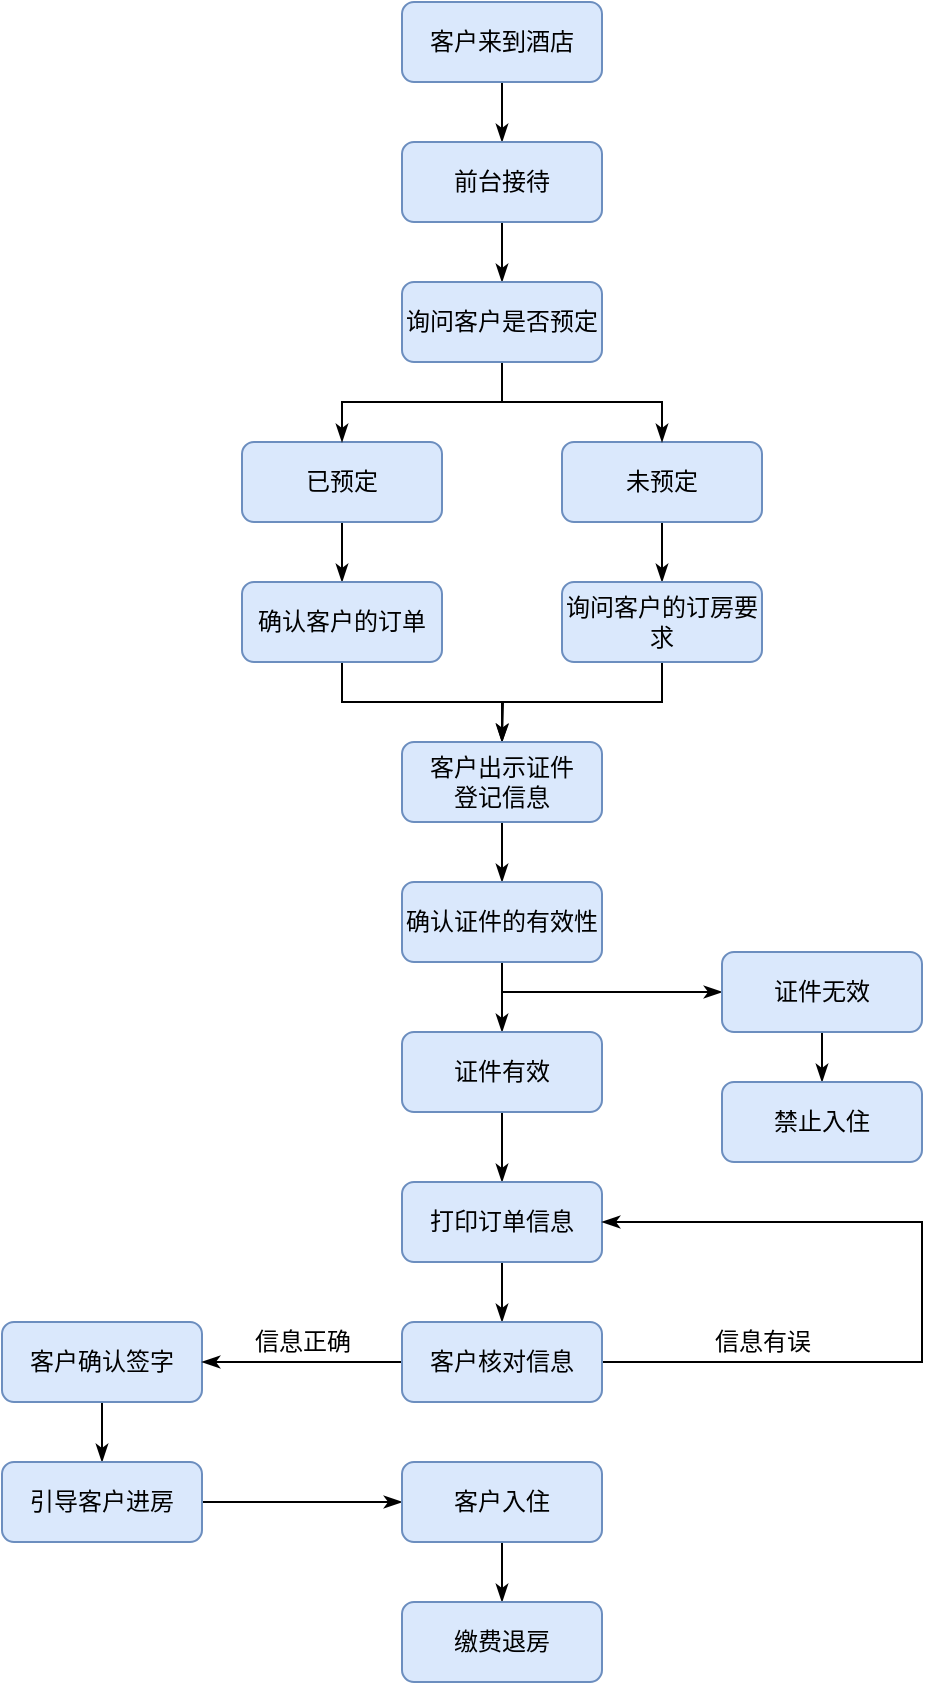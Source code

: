 <mxfile version="14.6.11" type="device"><diagram id="C5RBs43oDa-KdzZeNtuy" name="Page-1"><mxGraphModel dx="813" dy="403" grid="1" gridSize="10" guides="1" tooltips="1" connect="1" arrows="1" fold="1" page="1" pageScale="1" pageWidth="827" pageHeight="1169" math="0" shadow="0"><root><mxCell id="WIyWlLk6GJQsqaUBKTNV-0"/><mxCell id="WIyWlLk6GJQsqaUBKTNV-1" parent="WIyWlLk6GJQsqaUBKTNV-0"/><mxCell id="g7xj-JVEahEuSrhDlpdX-15" style="edgeStyle=orthogonalEdgeStyle;rounded=0;orthogonalLoop=1;jettySize=auto;html=1;exitX=0.5;exitY=1;exitDx=0;exitDy=0;startArrow=none;startFill=0;endArrow=classicThin;endFill=1;" edge="1" parent="WIyWlLk6GJQsqaUBKTNV-1" source="WIyWlLk6GJQsqaUBKTNV-3" target="g7xj-JVEahEuSrhDlpdX-13"><mxGeometry relative="1" as="geometry"/></mxCell><mxCell id="WIyWlLk6GJQsqaUBKTNV-3" value="&lt;font style=&quot;vertical-align: inherit&quot;&gt;&lt;font style=&quot;vertical-align: inherit&quot;&gt;&lt;font style=&quot;vertical-align: inherit&quot;&gt;&lt;font style=&quot;vertical-align: inherit&quot;&gt;未预定&lt;/font&gt;&lt;/font&gt;&lt;/font&gt;&lt;/font&gt;" style="rounded=1;whiteSpace=wrap;html=1;fontSize=12;glass=0;strokeWidth=1;shadow=0;fillColor=#dae8fc;strokeColor=#6c8ebf;" parent="WIyWlLk6GJQsqaUBKTNV-1" vertex="1"><mxGeometry x="430" y="250" width="100" height="40" as="geometry"/></mxCell><mxCell id="g7xj-JVEahEuSrhDlpdX-14" style="edgeStyle=orthogonalEdgeStyle;rounded=0;orthogonalLoop=1;jettySize=auto;html=1;exitX=0.5;exitY=1;exitDx=0;exitDy=0;entryX=0.5;entryY=0;entryDx=0;entryDy=0;startArrow=none;startFill=0;endArrow=classicThin;endFill=1;" edge="1" parent="WIyWlLk6GJQsqaUBKTNV-1" source="g7xj-JVEahEuSrhDlpdX-0" target="g7xj-JVEahEuSrhDlpdX-12"><mxGeometry relative="1" as="geometry"/></mxCell><mxCell id="g7xj-JVEahEuSrhDlpdX-0" value="&lt;font style=&quot;vertical-align: inherit&quot;&gt;&lt;font style=&quot;vertical-align: inherit&quot;&gt;&lt;font style=&quot;vertical-align: inherit&quot;&gt;&lt;font style=&quot;vertical-align: inherit&quot;&gt;&lt;font style=&quot;vertical-align: inherit&quot;&gt;&lt;font style=&quot;vertical-align: inherit&quot;&gt;已预定&lt;/font&gt;&lt;/font&gt;&lt;/font&gt;&lt;/font&gt;&lt;/font&gt;&lt;/font&gt;" style="rounded=1;whiteSpace=wrap;html=1;fontSize=12;glass=0;strokeWidth=1;shadow=0;fillColor=#dae8fc;strokeColor=#6c8ebf;" vertex="1" parent="WIyWlLk6GJQsqaUBKTNV-1"><mxGeometry x="270" y="250" width="100" height="40" as="geometry"/></mxCell><mxCell id="g7xj-JVEahEuSrhDlpdX-5" style="edgeStyle=orthogonalEdgeStyle;rounded=0;orthogonalLoop=1;jettySize=auto;html=1;exitX=0.5;exitY=1;exitDx=0;exitDy=0;entryX=0.5;entryY=0;entryDx=0;entryDy=0;startArrow=none;startFill=0;endArrow=classicThin;endFill=1;" edge="1" parent="WIyWlLk6GJQsqaUBKTNV-1" source="g7xj-JVEahEuSrhDlpdX-1" target="g7xj-JVEahEuSrhDlpdX-2"><mxGeometry relative="1" as="geometry"/></mxCell><mxCell id="g7xj-JVEahEuSrhDlpdX-1" value="&lt;font style=&quot;vertical-align: inherit&quot;&gt;&lt;font style=&quot;vertical-align: inherit&quot;&gt;客户来到酒店&lt;/font&gt;&lt;/font&gt;" style="rounded=1;whiteSpace=wrap;html=1;fontSize=12;glass=0;strokeWidth=1;shadow=0;fillColor=#dae8fc;strokeColor=#6c8ebf;" vertex="1" parent="WIyWlLk6GJQsqaUBKTNV-1"><mxGeometry x="350" y="30" width="100" height="40" as="geometry"/></mxCell><mxCell id="g7xj-JVEahEuSrhDlpdX-6" style="edgeStyle=orthogonalEdgeStyle;rounded=0;orthogonalLoop=1;jettySize=auto;html=1;exitX=0.5;exitY=1;exitDx=0;exitDy=0;entryX=0.5;entryY=0;entryDx=0;entryDy=0;startArrow=none;startFill=0;endArrow=classicThin;endFill=1;" edge="1" parent="WIyWlLk6GJQsqaUBKTNV-1" source="g7xj-JVEahEuSrhDlpdX-2" target="g7xj-JVEahEuSrhDlpdX-3"><mxGeometry relative="1" as="geometry"/></mxCell><mxCell id="g7xj-JVEahEuSrhDlpdX-2" value="&lt;font style=&quot;vertical-align: inherit&quot;&gt;&lt;font style=&quot;vertical-align: inherit&quot;&gt;&lt;font style=&quot;vertical-align: inherit&quot;&gt;&lt;font style=&quot;vertical-align: inherit&quot;&gt;前台接待&lt;/font&gt;&lt;/font&gt;&lt;/font&gt;&lt;/font&gt;" style="rounded=1;whiteSpace=wrap;html=1;fontSize=12;glass=0;strokeWidth=1;shadow=0;fillColor=#dae8fc;strokeColor=#6c8ebf;" vertex="1" parent="WIyWlLk6GJQsqaUBKTNV-1"><mxGeometry x="350" y="100" width="100" height="40" as="geometry"/></mxCell><mxCell id="g7xj-JVEahEuSrhDlpdX-10" style="edgeStyle=orthogonalEdgeStyle;rounded=0;orthogonalLoop=1;jettySize=auto;html=1;exitX=0.5;exitY=1;exitDx=0;exitDy=0;entryX=0.5;entryY=0;entryDx=0;entryDy=0;startArrow=none;startFill=0;endArrow=classicThin;endFill=1;" edge="1" parent="WIyWlLk6GJQsqaUBKTNV-1" source="g7xj-JVEahEuSrhDlpdX-3" target="g7xj-JVEahEuSrhDlpdX-0"><mxGeometry relative="1" as="geometry"/></mxCell><mxCell id="g7xj-JVEahEuSrhDlpdX-11" style="edgeStyle=orthogonalEdgeStyle;rounded=0;orthogonalLoop=1;jettySize=auto;html=1;entryX=0.5;entryY=0;entryDx=0;entryDy=0;startArrow=none;startFill=0;endArrow=classicThin;endFill=1;" edge="1" parent="WIyWlLk6GJQsqaUBKTNV-1" source="g7xj-JVEahEuSrhDlpdX-3" target="WIyWlLk6GJQsqaUBKTNV-3"><mxGeometry relative="1" as="geometry"/></mxCell><mxCell id="g7xj-JVEahEuSrhDlpdX-3" value="&lt;font style=&quot;vertical-align: inherit&quot;&gt;&lt;font style=&quot;vertical-align: inherit&quot;&gt;&lt;font style=&quot;vertical-align: inherit&quot;&gt;&lt;font style=&quot;vertical-align: inherit&quot;&gt;询问客户是否预定&lt;/font&gt;&lt;/font&gt;&lt;/font&gt;&lt;/font&gt;" style="rounded=1;whiteSpace=wrap;html=1;fontSize=12;glass=0;strokeWidth=1;shadow=0;fillColor=#dae8fc;strokeColor=#6c8ebf;" vertex="1" parent="WIyWlLk6GJQsqaUBKTNV-1"><mxGeometry x="350" y="170" width="100" height="40" as="geometry"/></mxCell><mxCell id="g7xj-JVEahEuSrhDlpdX-17" style="edgeStyle=orthogonalEdgeStyle;rounded=0;orthogonalLoop=1;jettySize=auto;html=1;exitX=0.5;exitY=1;exitDx=0;exitDy=0;entryX=0.5;entryY=0;entryDx=0;entryDy=0;startArrow=none;startFill=0;endArrow=classicThin;endFill=1;" edge="1" parent="WIyWlLk6GJQsqaUBKTNV-1" source="g7xj-JVEahEuSrhDlpdX-12" target="g7xj-JVEahEuSrhDlpdX-16"><mxGeometry relative="1" as="geometry"/></mxCell><mxCell id="g7xj-JVEahEuSrhDlpdX-12" value="&lt;font style=&quot;vertical-align: inherit&quot;&gt;&lt;font style=&quot;vertical-align: inherit&quot;&gt;确认客户的订单&lt;/font&gt;&lt;/font&gt;" style="rounded=1;whiteSpace=wrap;html=1;fontSize=12;glass=0;strokeWidth=1;shadow=0;fillColor=#dae8fc;strokeColor=#6c8ebf;" vertex="1" parent="WIyWlLk6GJQsqaUBKTNV-1"><mxGeometry x="270" y="320" width="100" height="40" as="geometry"/></mxCell><mxCell id="g7xj-JVEahEuSrhDlpdX-18" style="edgeStyle=orthogonalEdgeStyle;rounded=0;orthogonalLoop=1;jettySize=auto;html=1;exitX=0.5;exitY=1;exitDx=0;exitDy=0;startArrow=none;startFill=0;endArrow=classicThin;endFill=1;" edge="1" parent="WIyWlLk6GJQsqaUBKTNV-1" source="g7xj-JVEahEuSrhDlpdX-13"><mxGeometry relative="1" as="geometry"><mxPoint x="400" y="400.0" as="targetPoint"/></mxGeometry></mxCell><mxCell id="g7xj-JVEahEuSrhDlpdX-13" value="&lt;font style=&quot;vertical-align: inherit&quot;&gt;&lt;font style=&quot;vertical-align: inherit&quot;&gt;&lt;font style=&quot;vertical-align: inherit&quot;&gt;&lt;font style=&quot;vertical-align: inherit&quot;&gt;询问客户的订房要求&lt;/font&gt;&lt;/font&gt;&lt;/font&gt;&lt;/font&gt;" style="rounded=1;whiteSpace=wrap;html=1;fontSize=12;glass=0;strokeWidth=1;shadow=0;fillColor=#dae8fc;strokeColor=#6c8ebf;" vertex="1" parent="WIyWlLk6GJQsqaUBKTNV-1"><mxGeometry x="430" y="320" width="100" height="40" as="geometry"/></mxCell><mxCell id="g7xj-JVEahEuSrhDlpdX-21" style="edgeStyle=orthogonalEdgeStyle;rounded=0;orthogonalLoop=1;jettySize=auto;html=1;exitX=0.5;exitY=1;exitDx=0;exitDy=0;entryX=0.5;entryY=0;entryDx=0;entryDy=0;startArrow=none;startFill=0;endArrow=classicThin;endFill=1;" edge="1" parent="WIyWlLk6GJQsqaUBKTNV-1" source="g7xj-JVEahEuSrhDlpdX-16" target="g7xj-JVEahEuSrhDlpdX-20"><mxGeometry relative="1" as="geometry"/></mxCell><mxCell id="g7xj-JVEahEuSrhDlpdX-16" value="&lt;font style=&quot;vertical-align: inherit&quot;&gt;&lt;font style=&quot;vertical-align: inherit&quot;&gt;客户出示证件&lt;br&gt;登记信息&lt;br&gt;&lt;/font&gt;&lt;/font&gt;" style="rounded=1;whiteSpace=wrap;html=1;fontSize=12;glass=0;strokeWidth=1;shadow=0;fillColor=#dae8fc;strokeColor=#6c8ebf;" vertex="1" parent="WIyWlLk6GJQsqaUBKTNV-1"><mxGeometry x="350" y="400" width="100" height="40" as="geometry"/></mxCell><mxCell id="g7xj-JVEahEuSrhDlpdX-24" style="rounded=0;orthogonalLoop=1;jettySize=auto;html=1;exitX=0.5;exitY=1;exitDx=0;exitDy=0;entryX=0.5;entryY=0;entryDx=0;entryDy=0;startArrow=none;startFill=0;endArrow=classicThin;endFill=1;elbow=vertical;edgeStyle=elbowEdgeStyle;" edge="1" parent="WIyWlLk6GJQsqaUBKTNV-1" source="g7xj-JVEahEuSrhDlpdX-20" target="g7xj-JVEahEuSrhDlpdX-22"><mxGeometry relative="1" as="geometry"/></mxCell><mxCell id="g7xj-JVEahEuSrhDlpdX-30" style="edgeStyle=elbowEdgeStyle;rounded=0;orthogonalLoop=1;jettySize=auto;html=1;exitX=0.5;exitY=1;exitDx=0;exitDy=0;entryX=0;entryY=0.5;entryDx=0;entryDy=0;startArrow=none;startFill=0;endArrow=classicThin;endFill=1;" edge="1" parent="WIyWlLk6GJQsqaUBKTNV-1" source="g7xj-JVEahEuSrhDlpdX-20" target="g7xj-JVEahEuSrhDlpdX-23"><mxGeometry relative="1" as="geometry"><Array as="points"><mxPoint x="400" y="520"/></Array></mxGeometry></mxCell><mxCell id="g7xj-JVEahEuSrhDlpdX-20" value="&lt;font style=&quot;vertical-align: inherit&quot;&gt;&lt;font style=&quot;vertical-align: inherit&quot;&gt;&lt;font style=&quot;vertical-align: inherit&quot;&gt;&lt;font style=&quot;vertical-align: inherit&quot;&gt;确认证件的有效性&lt;/font&gt;&lt;/font&gt;&lt;/font&gt;&lt;/font&gt;" style="rounded=1;whiteSpace=wrap;html=1;fontSize=12;glass=0;strokeWidth=1;shadow=0;fillColor=#dae8fc;strokeColor=#6c8ebf;" vertex="1" parent="WIyWlLk6GJQsqaUBKTNV-1"><mxGeometry x="350" y="470" width="100" height="40" as="geometry"/></mxCell><mxCell id="g7xj-JVEahEuSrhDlpdX-36" style="edgeStyle=elbowEdgeStyle;rounded=0;orthogonalLoop=1;jettySize=auto;html=1;exitX=0.5;exitY=1;exitDx=0;exitDy=0;entryX=0.5;entryY=0;entryDx=0;entryDy=0;startArrow=none;startFill=0;endArrow=classicThin;endFill=1;" edge="1" parent="WIyWlLk6GJQsqaUBKTNV-1" source="g7xj-JVEahEuSrhDlpdX-22" target="g7xj-JVEahEuSrhDlpdX-35"><mxGeometry relative="1" as="geometry"/></mxCell><mxCell id="g7xj-JVEahEuSrhDlpdX-22" value="&lt;font style=&quot;vertical-align: inherit&quot;&gt;&lt;font style=&quot;vertical-align: inherit&quot;&gt;证件有效&lt;/font&gt;&lt;/font&gt;" style="rounded=1;whiteSpace=wrap;html=1;fontSize=12;glass=0;strokeWidth=1;shadow=0;fillColor=#dae8fc;strokeColor=#6c8ebf;" vertex="1" parent="WIyWlLk6GJQsqaUBKTNV-1"><mxGeometry x="350" y="545" width="100" height="40" as="geometry"/></mxCell><mxCell id="g7xj-JVEahEuSrhDlpdX-33" style="edgeStyle=elbowEdgeStyle;rounded=0;orthogonalLoop=1;jettySize=auto;html=1;exitX=0.5;exitY=1;exitDx=0;exitDy=0;entryX=0.5;entryY=0;entryDx=0;entryDy=0;startArrow=none;startFill=0;endArrow=classicThin;endFill=1;" edge="1" parent="WIyWlLk6GJQsqaUBKTNV-1" source="g7xj-JVEahEuSrhDlpdX-23" target="g7xj-JVEahEuSrhDlpdX-32"><mxGeometry relative="1" as="geometry"/></mxCell><mxCell id="g7xj-JVEahEuSrhDlpdX-23" value="&lt;font style=&quot;vertical-align: inherit&quot;&gt;&lt;font style=&quot;vertical-align: inherit&quot;&gt;证件无效&lt;/font&gt;&lt;/font&gt;" style="rounded=1;whiteSpace=wrap;html=1;fontSize=12;glass=0;strokeWidth=1;shadow=0;fillColor=#dae8fc;strokeColor=#6c8ebf;" vertex="1" parent="WIyWlLk6GJQsqaUBKTNV-1"><mxGeometry x="510" y="505" width="100" height="40" as="geometry"/></mxCell><mxCell id="g7xj-JVEahEuSrhDlpdX-32" value="&lt;font style=&quot;vertical-align: inherit&quot;&gt;&lt;font style=&quot;vertical-align: inherit&quot;&gt;禁止入住&lt;/font&gt;&lt;/font&gt;" style="rounded=1;whiteSpace=wrap;html=1;fontSize=12;glass=0;strokeWidth=1;shadow=0;fillColor=#dae8fc;strokeColor=#6c8ebf;" vertex="1" parent="WIyWlLk6GJQsqaUBKTNV-1"><mxGeometry x="510" y="570" width="100" height="40" as="geometry"/></mxCell><mxCell id="g7xj-JVEahEuSrhDlpdX-43" style="edgeStyle=elbowEdgeStyle;rounded=0;orthogonalLoop=1;jettySize=auto;html=1;exitX=0.5;exitY=1;exitDx=0;exitDy=0;entryX=0.5;entryY=0;entryDx=0;entryDy=0;startArrow=none;startFill=0;endArrow=classicThin;endFill=1;" edge="1" parent="WIyWlLk6GJQsqaUBKTNV-1" source="g7xj-JVEahEuSrhDlpdX-35" target="g7xj-JVEahEuSrhDlpdX-38"><mxGeometry relative="1" as="geometry"/></mxCell><mxCell id="g7xj-JVEahEuSrhDlpdX-35" value="&lt;font style=&quot;vertical-align: inherit&quot;&gt;&lt;font style=&quot;vertical-align: inherit&quot;&gt;&lt;font style=&quot;vertical-align: inherit&quot;&gt;&lt;font style=&quot;vertical-align: inherit&quot;&gt;打印订单信息&lt;/font&gt;&lt;/font&gt;&lt;/font&gt;&lt;/font&gt;" style="rounded=1;whiteSpace=wrap;html=1;fontSize=12;glass=0;strokeWidth=1;shadow=0;fillColor=#dae8fc;strokeColor=#6c8ebf;" vertex="1" parent="WIyWlLk6GJQsqaUBKTNV-1"><mxGeometry x="350" y="620" width="100" height="40" as="geometry"/></mxCell><mxCell id="g7xj-JVEahEuSrhDlpdX-47" style="edgeStyle=elbowEdgeStyle;rounded=0;orthogonalLoop=1;jettySize=auto;html=1;exitX=0.5;exitY=1;exitDx=0;exitDy=0;entryX=0.5;entryY=0;entryDx=0;entryDy=0;startArrow=none;startFill=0;endArrow=classicThin;endFill=1;" edge="1" parent="WIyWlLk6GJQsqaUBKTNV-1" source="g7xj-JVEahEuSrhDlpdX-37" target="g7xj-JVEahEuSrhDlpdX-46"><mxGeometry relative="1" as="geometry"/></mxCell><mxCell id="g7xj-JVEahEuSrhDlpdX-37" value="&lt;font style=&quot;vertical-align: inherit&quot;&gt;&lt;font style=&quot;vertical-align: inherit&quot;&gt;&lt;font style=&quot;vertical-align: inherit&quot;&gt;&lt;font style=&quot;vertical-align: inherit&quot;&gt;客户确认签字&lt;/font&gt;&lt;/font&gt;&lt;/font&gt;&lt;/font&gt;" style="rounded=1;whiteSpace=wrap;html=1;fontSize=12;glass=0;strokeWidth=1;shadow=0;fillColor=#dae8fc;strokeColor=#6c8ebf;" vertex="1" parent="WIyWlLk6GJQsqaUBKTNV-1"><mxGeometry x="150" y="690" width="100" height="40" as="geometry"/></mxCell><mxCell id="g7xj-JVEahEuSrhDlpdX-39" style="edgeStyle=elbowEdgeStyle;rounded=0;orthogonalLoop=1;jettySize=auto;html=1;exitX=1;exitY=0.5;exitDx=0;exitDy=0;entryX=1;entryY=0.5;entryDx=0;entryDy=0;startArrow=none;startFill=0;endArrow=classicThin;endFill=1;" edge="1" parent="WIyWlLk6GJQsqaUBKTNV-1" source="g7xj-JVEahEuSrhDlpdX-38" target="g7xj-JVEahEuSrhDlpdX-35"><mxGeometry relative="1" as="geometry"><Array as="points"><mxPoint x="610" y="680"/></Array></mxGeometry></mxCell><mxCell id="g7xj-JVEahEuSrhDlpdX-44" style="edgeStyle=elbowEdgeStyle;rounded=0;orthogonalLoop=1;jettySize=auto;html=1;exitX=0;exitY=0.5;exitDx=0;exitDy=0;entryX=1;entryY=0.5;entryDx=0;entryDy=0;startArrow=none;startFill=0;endArrow=classicThin;endFill=1;" edge="1" parent="WIyWlLk6GJQsqaUBKTNV-1" source="g7xj-JVEahEuSrhDlpdX-38" target="g7xj-JVEahEuSrhDlpdX-37"><mxGeometry relative="1" as="geometry"/></mxCell><mxCell id="g7xj-JVEahEuSrhDlpdX-38" value="&lt;font style=&quot;vertical-align: inherit&quot;&gt;&lt;font style=&quot;vertical-align: inherit&quot;&gt;&lt;font style=&quot;vertical-align: inherit&quot;&gt;&lt;font style=&quot;vertical-align: inherit&quot;&gt;客户核对信息&lt;/font&gt;&lt;/font&gt;&lt;/font&gt;&lt;/font&gt;" style="rounded=1;whiteSpace=wrap;html=1;fontSize=12;glass=0;strokeWidth=1;shadow=0;fillColor=#dae8fc;strokeColor=#6c8ebf;" vertex="1" parent="WIyWlLk6GJQsqaUBKTNV-1"><mxGeometry x="350" y="690" width="100" height="40" as="geometry"/></mxCell><mxCell id="g7xj-JVEahEuSrhDlpdX-40" value="&lt;font style=&quot;vertical-align: inherit&quot;&gt;&lt;font style=&quot;vertical-align: inherit&quot;&gt;信息有误&lt;/font&gt;&lt;/font&gt;" style="text;html=1;align=center;verticalAlign=middle;resizable=0;points=[];autosize=1;strokeColor=none;" vertex="1" parent="WIyWlLk6GJQsqaUBKTNV-1"><mxGeometry x="500" y="690" width="60" height="20" as="geometry"/></mxCell><mxCell id="g7xj-JVEahEuSrhDlpdX-51" style="edgeStyle=elbowEdgeStyle;rounded=0;orthogonalLoop=1;jettySize=auto;html=1;exitX=1;exitY=0.5;exitDx=0;exitDy=0;entryX=0;entryY=0.5;entryDx=0;entryDy=0;startArrow=none;startFill=0;endArrow=classicThin;endFill=1;" edge="1" parent="WIyWlLk6GJQsqaUBKTNV-1" source="g7xj-JVEahEuSrhDlpdX-46" target="g7xj-JVEahEuSrhDlpdX-50"><mxGeometry relative="1" as="geometry"/></mxCell><mxCell id="g7xj-JVEahEuSrhDlpdX-46" value="&lt;font style=&quot;vertical-align: inherit&quot;&gt;&lt;font style=&quot;vertical-align: inherit&quot;&gt;引导客户进房&lt;/font&gt;&lt;/font&gt;" style="rounded=1;whiteSpace=wrap;html=1;fontSize=12;glass=0;strokeWidth=1;shadow=0;fillColor=#dae8fc;strokeColor=#6c8ebf;" vertex="1" parent="WIyWlLk6GJQsqaUBKTNV-1"><mxGeometry x="150" y="760" width="100" height="40" as="geometry"/></mxCell><mxCell id="g7xj-JVEahEuSrhDlpdX-48" value="&lt;font style=&quot;vertical-align: inherit&quot;&gt;&lt;font style=&quot;vertical-align: inherit&quot;&gt;信息正确&lt;/font&gt;&lt;/font&gt;" style="text;html=1;align=center;verticalAlign=middle;resizable=0;points=[];autosize=1;strokeColor=none;" vertex="1" parent="WIyWlLk6GJQsqaUBKTNV-1"><mxGeometry x="270" y="690" width="60" height="20" as="geometry"/></mxCell><mxCell id="g7xj-JVEahEuSrhDlpdX-54" style="edgeStyle=elbowEdgeStyle;rounded=0;orthogonalLoop=1;jettySize=auto;html=1;exitX=0.5;exitY=1;exitDx=0;exitDy=0;entryX=0.5;entryY=0;entryDx=0;entryDy=0;startArrow=none;startFill=0;endArrow=classicThin;endFill=1;" edge="1" parent="WIyWlLk6GJQsqaUBKTNV-1" source="g7xj-JVEahEuSrhDlpdX-50" target="g7xj-JVEahEuSrhDlpdX-53"><mxGeometry relative="1" as="geometry"/></mxCell><mxCell id="g7xj-JVEahEuSrhDlpdX-50" value="&lt;font style=&quot;vertical-align: inherit&quot;&gt;&lt;font style=&quot;vertical-align: inherit&quot;&gt;&lt;font style=&quot;vertical-align: inherit&quot;&gt;&lt;font style=&quot;vertical-align: inherit&quot;&gt;&lt;font style=&quot;vertical-align: inherit&quot;&gt;&lt;font style=&quot;vertical-align: inherit&quot;&gt;客户入住&lt;/font&gt;&lt;/font&gt;&lt;/font&gt;&lt;/font&gt;&lt;/font&gt;&lt;/font&gt;" style="rounded=1;whiteSpace=wrap;html=1;fontSize=12;glass=0;strokeWidth=1;shadow=0;fillColor=#dae8fc;strokeColor=#6c8ebf;" vertex="1" parent="WIyWlLk6GJQsqaUBKTNV-1"><mxGeometry x="350" y="760" width="100" height="40" as="geometry"/></mxCell><mxCell id="g7xj-JVEahEuSrhDlpdX-53" value="&lt;font style=&quot;vertical-align: inherit&quot;&gt;&lt;font style=&quot;vertical-align: inherit&quot;&gt;缴费退房&lt;/font&gt;&lt;/font&gt;" style="rounded=1;whiteSpace=wrap;html=1;fontSize=12;glass=0;strokeWidth=1;shadow=0;fillColor=#dae8fc;strokeColor=#6c8ebf;" vertex="1" parent="WIyWlLk6GJQsqaUBKTNV-1"><mxGeometry x="350" y="830" width="100" height="40" as="geometry"/></mxCell></root></mxGraphModel></diagram></mxfile>